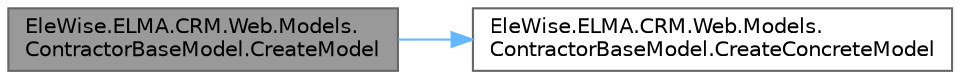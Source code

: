 digraph "EleWise.ELMA.CRM.Web.Models.ContractorBaseModel.CreateModel"
{
 // LATEX_PDF_SIZE
  bgcolor="transparent";
  edge [fontname=Helvetica,fontsize=10,labelfontname=Helvetica,labelfontsize=10];
  node [fontname=Helvetica,fontsize=10,shape=box,height=0.2,width=0.4];
  rankdir="LR";
  Node1 [id="Node000001",label="EleWise.ELMA.CRM.Web.Models.\lContractorBaseModel.CreateModel",height=0.2,width=0.4,color="gray40", fillcolor="grey60", style="filled", fontcolor="black",tooltip="Создать модель отображения какого-то контрагента"];
  Node1 -> Node2 [id="edge1_Node000001_Node000002",color="steelblue1",style="solid",tooltip=" "];
  Node2 [id="Node000002",label="EleWise.ELMA.CRM.Web.Models.\lContractorBaseModel.CreateConcreteModel",height=0.2,width=0.4,color="grey40", fillcolor="white", style="filled",URL="$class_ele_wise_1_1_e_l_m_a_1_1_c_r_m_1_1_web_1_1_models_1_1_contractor_base_model.html#af5a67b11863985f308c1f5a6db3a7931",tooltip="Создать модель отображения под целевой тип сущности"];
}
